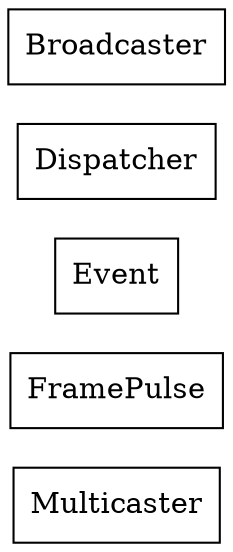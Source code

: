 strict digraph class_diagram {
  rankdir=LR;
  TypeMulticaster[
    label="Multicaster",
    URL="Multicaster.html",
    tooltip="com.sekati.events.Multicaster",
    shape="record"
  ];
  TypeFramePulse[
    label="FramePulse",
    URL="FramePulse.html",
    tooltip="com.sekati.events.FramePulse",
    shape="record"
  ];
  TypeEvent[
    label="Event",
    URL="Event.html",
    tooltip="com.sekati.events.Event",
    shape="record"
  ];
  TypeDispatcher[
    label="Dispatcher",
    URL="Dispatcher.html",
    tooltip="com.sekati.events.Dispatcher",
    shape="record"
  ];
  TypeBroadcaster[
    label="Broadcaster",
    URL="Broadcaster.html",
    tooltip="com.sekati.events.Broadcaster",
    shape="record"
  ];
}
